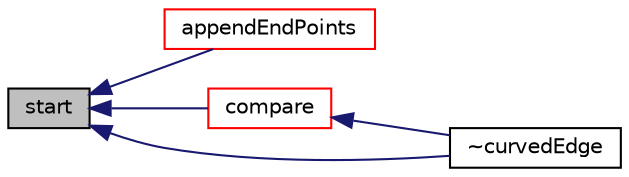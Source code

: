 digraph "start"
{
  bgcolor="transparent";
  edge [fontname="Helvetica",fontsize="10",labelfontname="Helvetica",labelfontsize="10"];
  node [fontname="Helvetica",fontsize="10",shape=record];
  rankdir="LR";
  Node1 [label="start",height=0.2,width=0.4,color="black", fillcolor="grey75", style="filled", fontcolor="black"];
  Node1 -> Node2 [dir="back",color="midnightblue",fontsize="10",style="solid",fontname="Helvetica"];
  Node2 [label="appendEndPoints",height=0.2,width=0.4,color="red",URL="$a00453.html#ac0a9dbfab1e0fa4535c2e18ea9a7fc3b",tooltip="Return a complete point field by appending the start/end points. "];
  Node1 -> Node3 [dir="back",color="midnightblue",fontsize="10",style="solid",fontname="Helvetica"];
  Node3 [label="compare",height=0.2,width=0.4,color="red",URL="$a00453.html#a5b747fb686c512962b79efb1609733de",tooltip="Compare the given start and end points with this curve. "];
  Node3 -> Node4 [dir="back",color="midnightblue",fontsize="10",style="solid",fontname="Helvetica"];
  Node4 [label="~curvedEdge",height=0.2,width=0.4,color="black",URL="$a00453.html#a7b2f65734954f4bf03802255f2385064",tooltip="Destructor. "];
  Node1 -> Node4 [dir="back",color="midnightblue",fontsize="10",style="solid",fontname="Helvetica"];
}
